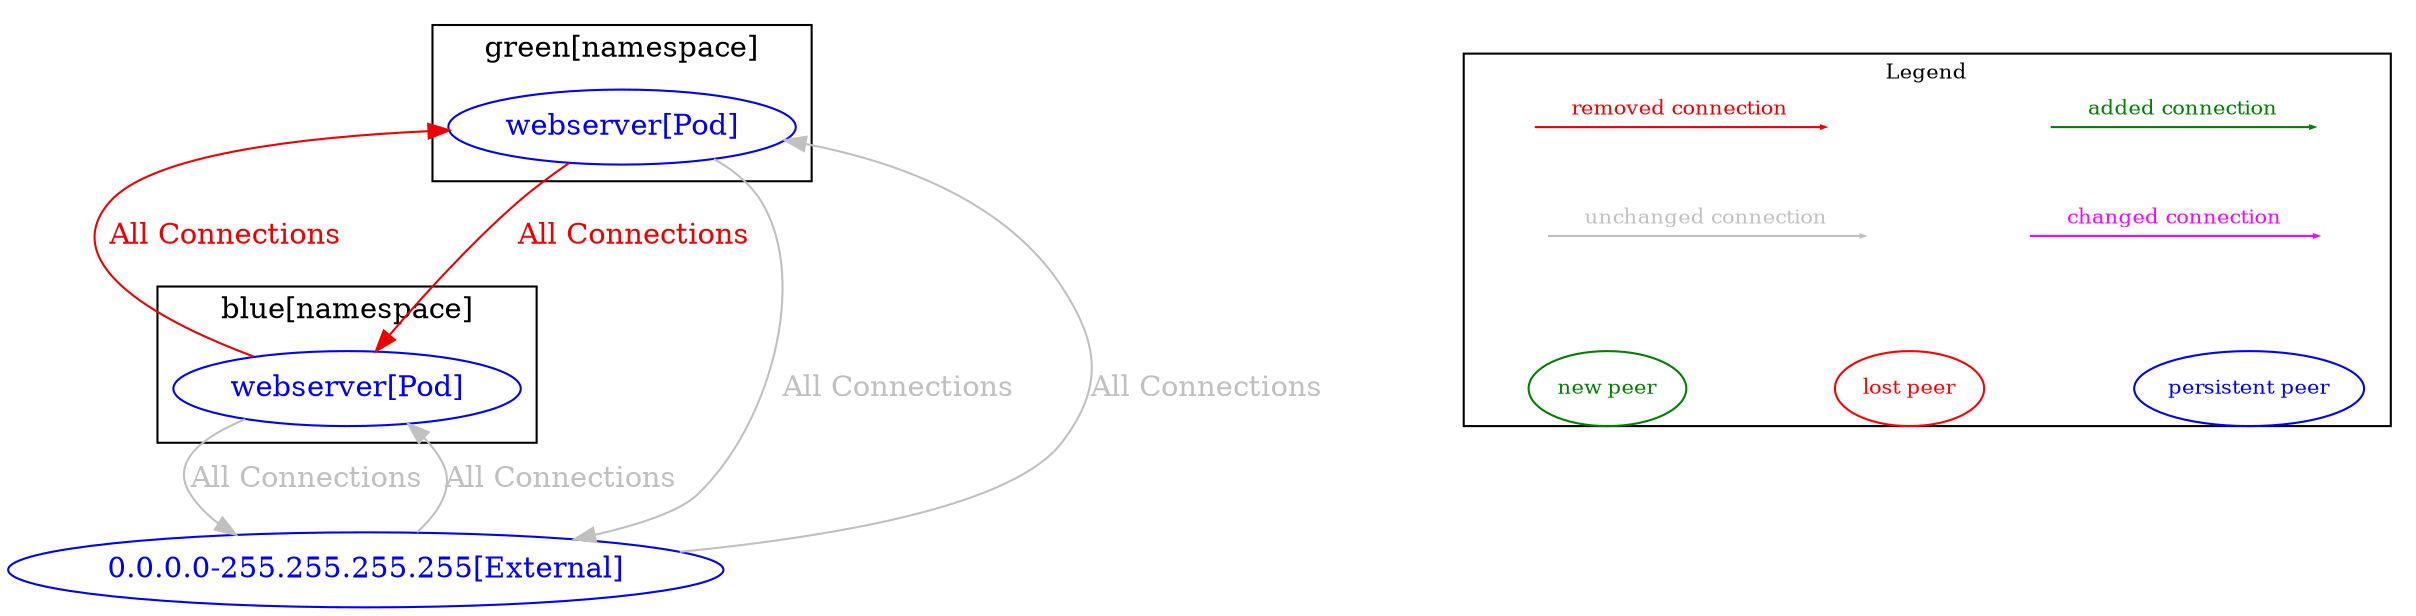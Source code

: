 digraph {
	subgraph "cluster_blue[namespace]" {
		color="black"
		fontcolor="black"
		"blue/webserver[Pod]" [label="webserver[Pod]" color="blue" fontcolor="blue"]
		label="blue[namespace]"
	}
	subgraph "cluster_green[namespace]" {
		color="black"
		fontcolor="black"
		"green/webserver[Pod]" [label="webserver[Pod]" color="blue" fontcolor="blue"]
		label="green[namespace]"
	}
	"0.0.0.0-255.255.255.255[External]" [label="0.0.0.0-255.255.255.255[External]" color="blue" fontcolor="blue"]
	"0.0.0.0-255.255.255.255[External]" -> "blue/webserver[Pod]" [label="All Connections" color="grey" fontcolor="grey" weight=0.5]
	"0.0.0.0-255.255.255.255[External]" -> "green/webserver[Pod]" [label="All Connections" color="grey" fontcolor="grey" weight=0.5]
	"blue/webserver[Pod]" -> "0.0.0.0-255.255.255.255[External]" [label="All Connections" color="grey" fontcolor="grey" weight=1]
	"blue/webserver[Pod]" -> "green/webserver[Pod]" [label="All Connections" color="red2" fontcolor="red2" weight=0.5]
	"green/webserver[Pod]" -> "0.0.0.0-255.255.255.255[External]" [label="All Connections" color="grey" fontcolor="grey" weight=1]
	"green/webserver[Pod]" -> "blue/webserver[Pod]" [label="All Connections" color="red2" fontcolor="red2" weight=1]
	nodesep=0.5
	subgraph cluster_legend {
		label="Legend"
		fontsize = 10
		margin=0
		a [style=invis height=0 width=0]
		b [style=invis height=0 width=0]
		c [style=invis height=0 width=0]
		d [style=invis height=0 width=0]
		e [style=invis height=0 width=0]
		f [style=invis height=0 width=0]
		g [style=invis height=0 width=0]
		h [style=invis height=0 width=0]
		{rank=source a b c d}
		{rank=same e f g h}
		a -> b [label="added connection", color="#008000" fontcolor="#008000" fontsize = 10 arrowsize=0.2]
		c -> d [label="removed connection", color="red2" fontcolor="red2" fontsize = 10 arrowsize=0.2]
		e -> f [label="changed connection", color="magenta" fontcolor="magenta" fontsize = 10 arrowsize=0.2]
		g -> h [label="unchanged connection", color="grey" fontcolor="grey" fontsize = 10 arrowsize=0.2]
		np [label="new peer" color="#008000" fontcolor="#008000" fontsize = 10]
		lp [label="lost peer" color="red" fontcolor="red" fontsize = 10]
		pp [label="persistent peer" color="blue" fontcolor="blue" fontsize = 10]
		{rank=sink np lp pp}
		np->lp [style=invis]
		lp->pp [style=invis]
	}
}